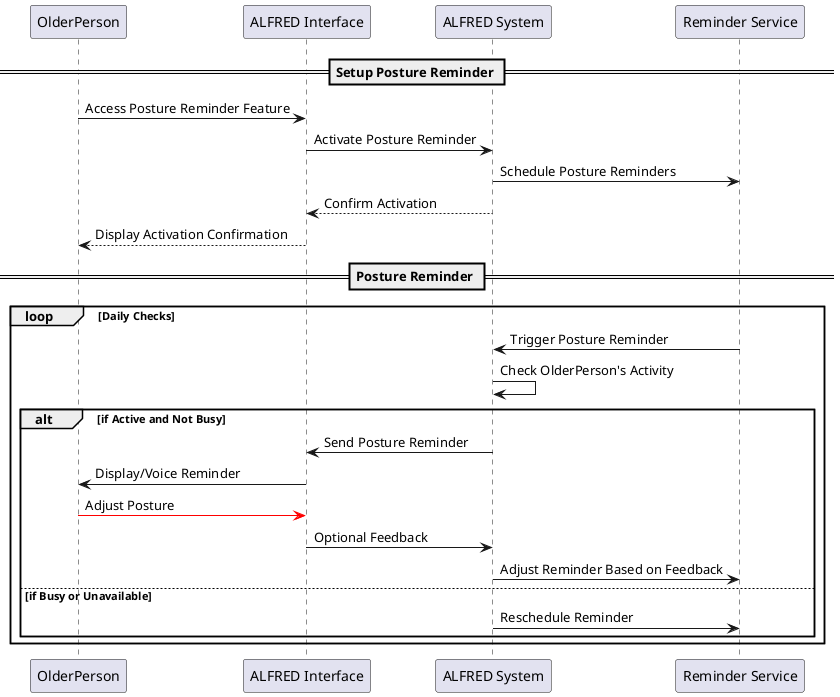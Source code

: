 @startuml
participant OlderPerson
participant "ALFRED Interface" as UI
participant "ALFRED System" as System
participant "Reminder Service" as Reminder

== Setup Posture Reminder ==
OlderPerson -> UI: Access Posture Reminder Feature
UI -> System: Activate Posture Reminder
System -> Reminder: Schedule Posture Reminders
System --> UI: Confirm Activation
UI --> OlderPerson: Display Activation Confirmation

== Posture Reminder ==
loop Daily Checks
    Reminder -> System: Trigger Posture Reminder
    System -> System: Check OlderPerson's Activity
    alt if Active and Not Busy
        System -> UI: Send Posture Reminder
        UI -> OlderPerson: Display/Voice Reminder
        OlderPerson -[#red]> UI: Adjust Posture
        UI -> System: Optional Feedback
        System -> Reminder: Adjust Reminder Based on Feedback
    else if Busy or Unavailable
        System -> Reminder: Reschedule Reminder
    end
end

@enduml